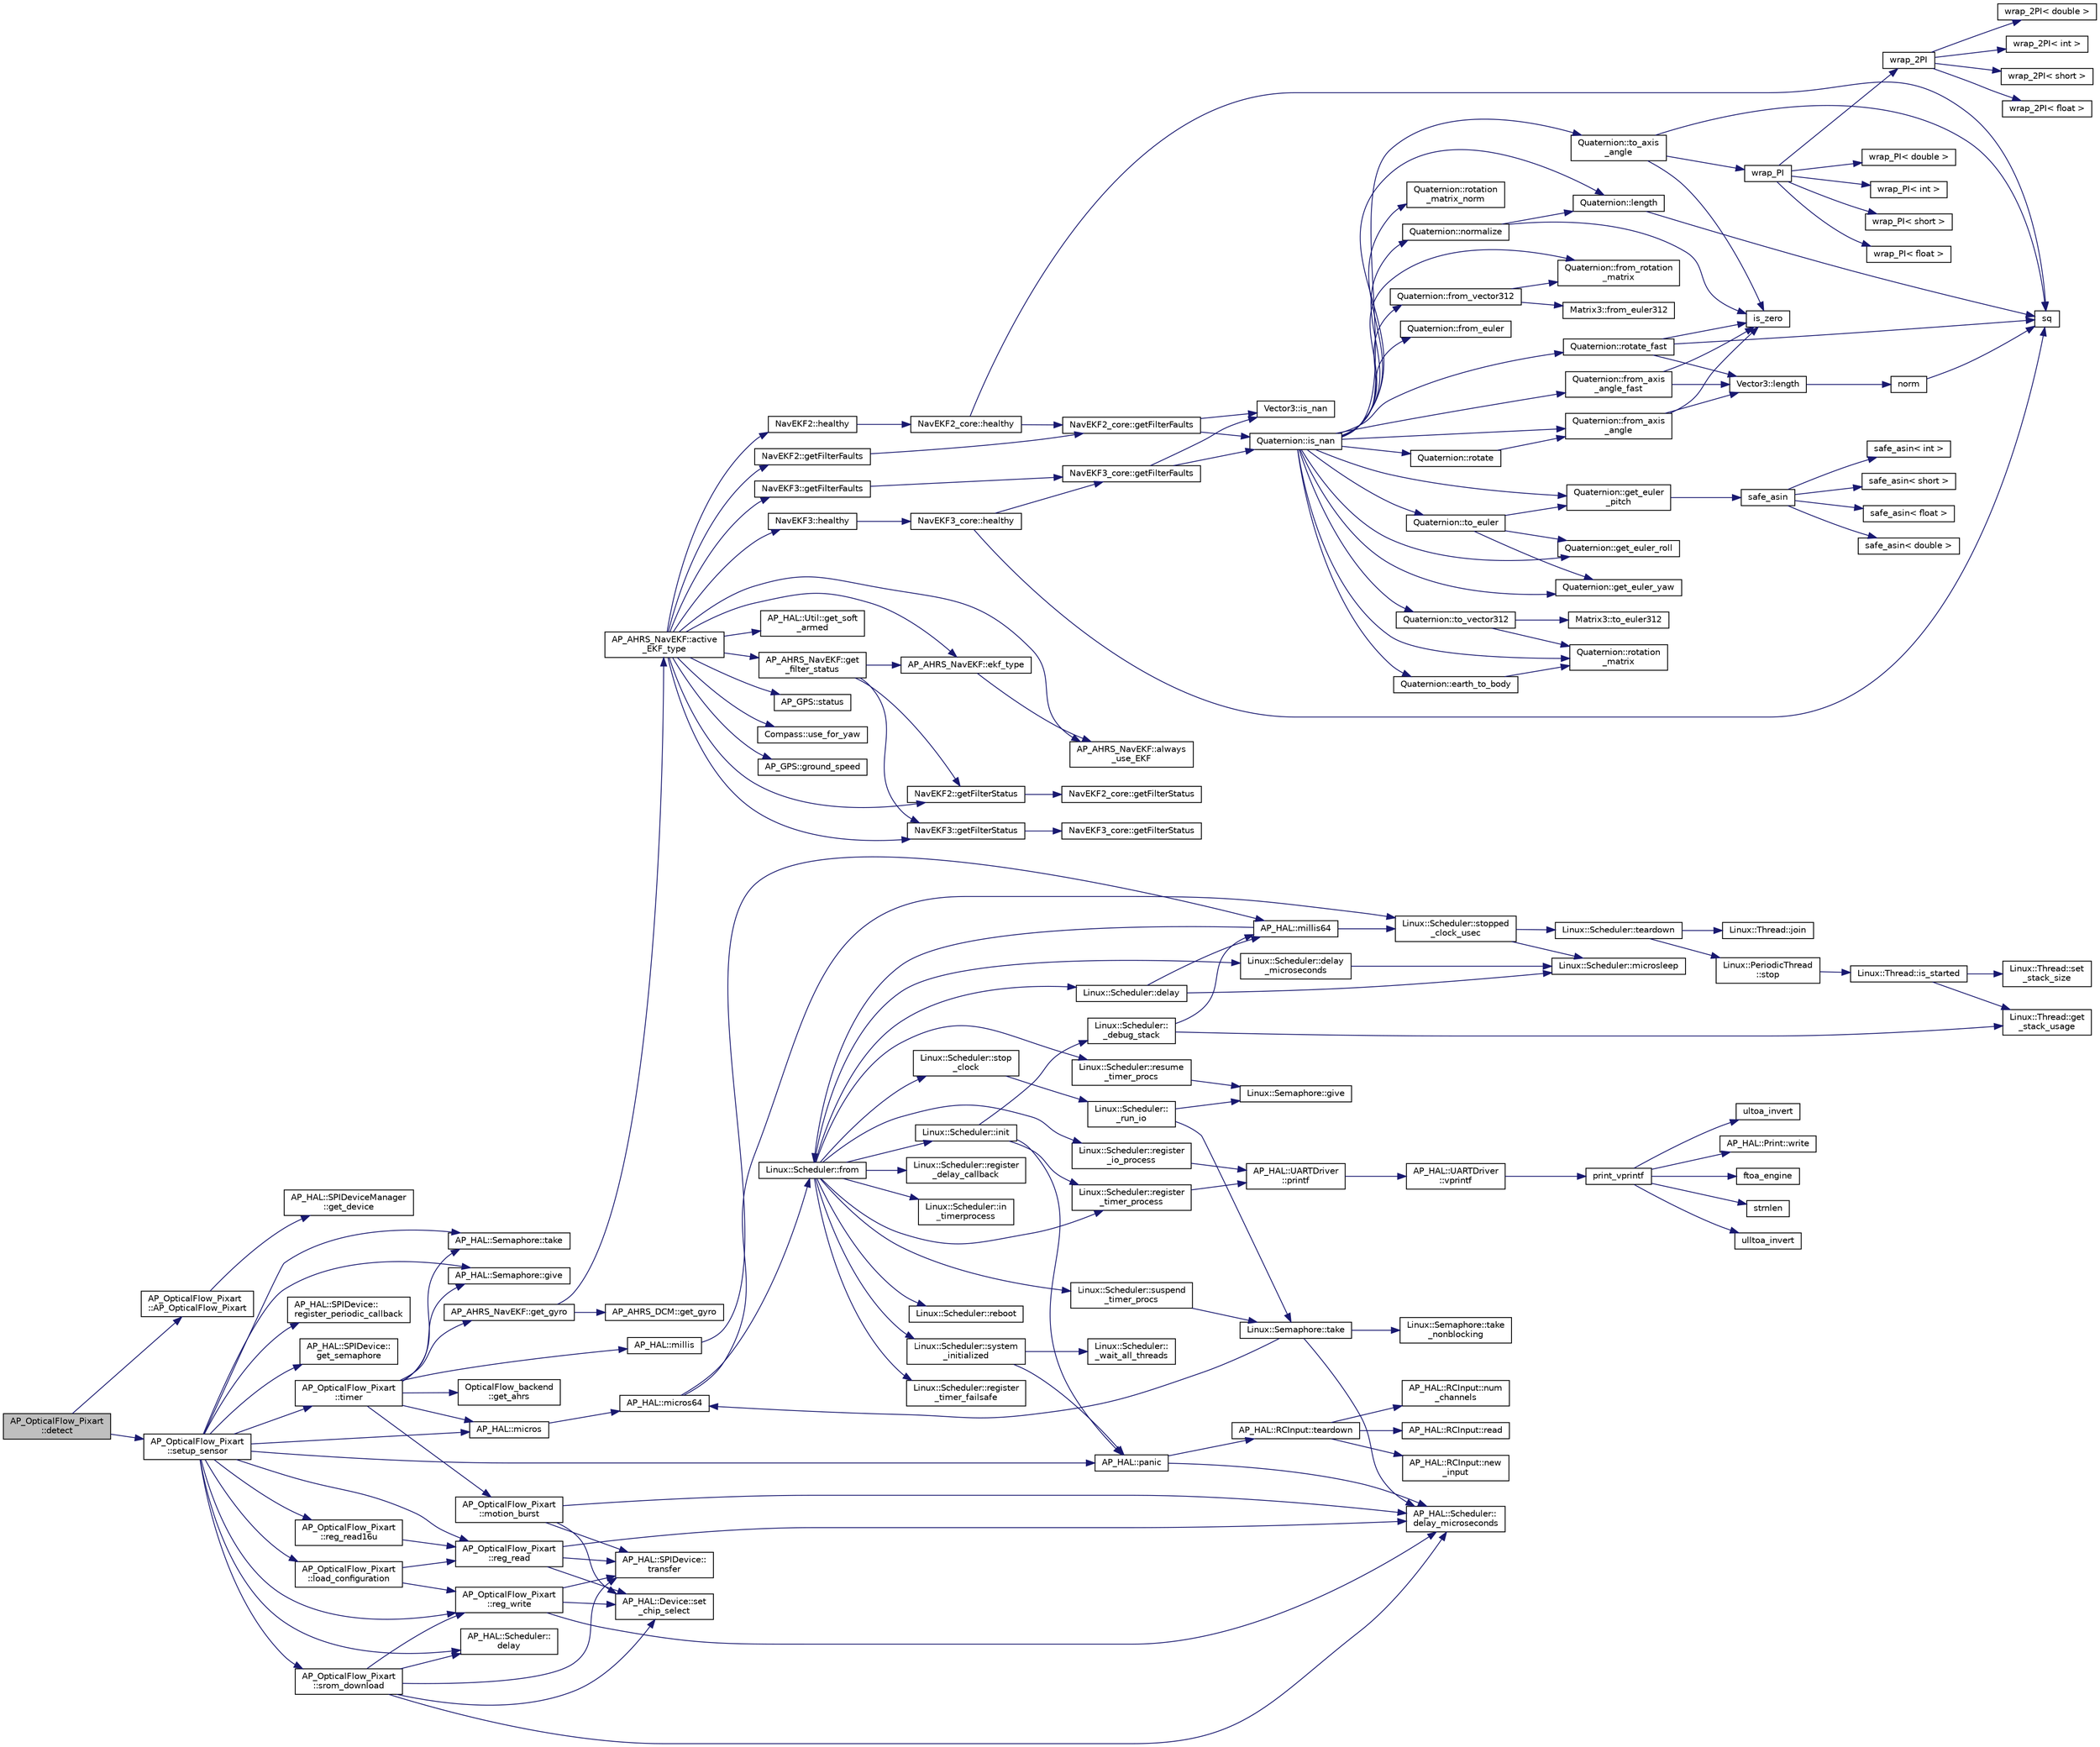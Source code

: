 digraph "AP_OpticalFlow_Pixart::detect"
{
 // INTERACTIVE_SVG=YES
  edge [fontname="Helvetica",fontsize="10",labelfontname="Helvetica",labelfontsize="10"];
  node [fontname="Helvetica",fontsize="10",shape=record];
  rankdir="LR";
  Node1 [label="AP_OpticalFlow_Pixart\l::detect",height=0.2,width=0.4,color="black", fillcolor="grey75", style="filled", fontcolor="black"];
  Node1 -> Node2 [color="midnightblue",fontsize="10",style="solid",fontname="Helvetica"];
  Node2 [label="AP_OpticalFlow_Pixart\l::AP_OpticalFlow_Pixart",height=0.2,width=0.4,color="black", fillcolor="white", style="filled",URL="$classAP__OpticalFlow__Pixart.html#aa702bab3b69c88c3260168b851d3eea3",tooltip="constructor "];
  Node2 -> Node3 [color="midnightblue",fontsize="10",style="solid",fontname="Helvetica"];
  Node3 [label="AP_HAL::SPIDeviceManager\l::get_device",height=0.2,width=0.4,color="black", fillcolor="white", style="filled",URL="$classAP__HAL_1_1SPIDeviceManager.html#a84c4a9ff2ae0cdaa9a0bc8a3f0939893"];
  Node1 -> Node4 [color="midnightblue",fontsize="10",style="solid",fontname="Helvetica"];
  Node4 [label="AP_OpticalFlow_Pixart\l::setup_sensor",height=0.2,width=0.4,color="black", fillcolor="white", style="filled",URL="$classAP__OpticalFlow__Pixart.html#aea9f11acda2429444b7726d70f1ec947"];
  Node4 -> Node5 [color="midnightblue",fontsize="10",style="solid",fontname="Helvetica"];
  Node5 [label="AP_HAL::SPIDevice::\lget_semaphore",height=0.2,width=0.4,color="black", fillcolor="white", style="filled",URL="$classAP__HAL_1_1SPIDevice.html#af41e5987b93020cd1c50f8e0954e3d7f"];
  Node4 -> Node6 [color="midnightblue",fontsize="10",style="solid",fontname="Helvetica"];
  Node6 [label="AP_HAL::Semaphore::take",height=0.2,width=0.4,color="black", fillcolor="white", style="filled",URL="$classAP__HAL_1_1Semaphore.html#abd3a0affad8bb211981a979f30386589"];
  Node4 -> Node7 [color="midnightblue",fontsize="10",style="solid",fontname="Helvetica"];
  Node7 [label="AP_HAL::panic",height=0.2,width=0.4,color="black", fillcolor="white", style="filled",URL="$namespaceAP__HAL.html#a71832f03d849a0c088f04fc98d3c8143"];
  Node7 -> Node8 [color="midnightblue",fontsize="10",style="solid",fontname="Helvetica"];
  Node8 [label="AP_HAL::RCInput::teardown",height=0.2,width=0.4,color="black", fillcolor="white", style="filled",URL="$classAP__HAL_1_1RCInput.html#a2bea13d38f2b9ae8bf5193a3a69f0a31"];
  Node8 -> Node9 [color="midnightblue",fontsize="10",style="solid",fontname="Helvetica"];
  Node9 [label="AP_HAL::RCInput::new\l_input",height=0.2,width=0.4,color="black", fillcolor="white", style="filled",URL="$classAP__HAL_1_1RCInput.html#aee1fade33080edef83dd7db0fad0f7da"];
  Node8 -> Node10 [color="midnightblue",fontsize="10",style="solid",fontname="Helvetica"];
  Node10 [label="AP_HAL::RCInput::num\l_channels",height=0.2,width=0.4,color="black", fillcolor="white", style="filled",URL="$classAP__HAL_1_1RCInput.html#ae55f959c6115c1f41783af3a2b6c4fcd"];
  Node8 -> Node11 [color="midnightblue",fontsize="10",style="solid",fontname="Helvetica"];
  Node11 [label="AP_HAL::RCInput::read",height=0.2,width=0.4,color="black", fillcolor="white", style="filled",URL="$classAP__HAL_1_1RCInput.html#a078fd7e6d2e6a899009ec674a8e03498"];
  Node7 -> Node12 [color="midnightblue",fontsize="10",style="solid",fontname="Helvetica"];
  Node12 [label="AP_HAL::Scheduler::\ldelay_microseconds",height=0.2,width=0.4,color="black", fillcolor="white", style="filled",URL="$classAP__HAL_1_1Scheduler.html#a78c4f1b1f192ac1c99544b6cc8f099b0"];
  Node4 -> Node13 [color="midnightblue",fontsize="10",style="solid",fontname="Helvetica"];
  Node13 [label="AP_OpticalFlow_Pixart\l::reg_write",height=0.2,width=0.4,color="black", fillcolor="white", style="filled",URL="$classAP__OpticalFlow__Pixart.html#a6210d97ce2d7b005a532881e93212179"];
  Node13 -> Node14 [color="midnightblue",fontsize="10",style="solid",fontname="Helvetica"];
  Node14 [label="AP_HAL::Device::set\l_chip_select",height=0.2,width=0.4,color="black", fillcolor="white", style="filled",URL="$classAP__HAL_1_1Device.html#ad5839d4deb725e38ed568e8516ed43fe"];
  Node13 -> Node15 [color="midnightblue",fontsize="10",style="solid",fontname="Helvetica"];
  Node15 [label="AP_HAL::SPIDevice::\ltransfer",height=0.2,width=0.4,color="black", fillcolor="white", style="filled",URL="$classAP__HAL_1_1SPIDevice.html#a57f3011db8365847b675246cbd0ccc7f"];
  Node13 -> Node12 [color="midnightblue",fontsize="10",style="solid",fontname="Helvetica"];
  Node4 -> Node16 [color="midnightblue",fontsize="10",style="solid",fontname="Helvetica"];
  Node16 [label="AP_HAL::Scheduler::\ldelay",height=0.2,width=0.4,color="black", fillcolor="white", style="filled",URL="$classAP__HAL_1_1Scheduler.html#ab3175e2e6223ccfe82f957e41cc12b26"];
  Node4 -> Node17 [color="midnightblue",fontsize="10",style="solid",fontname="Helvetica"];
  Node17 [label="AP_OpticalFlow_Pixart\l::reg_read",height=0.2,width=0.4,color="black", fillcolor="white", style="filled",URL="$classAP__OpticalFlow__Pixart.html#a7fc9c8f6150b243680a060d927eca830"];
  Node17 -> Node14 [color="midnightblue",fontsize="10",style="solid",fontname="Helvetica"];
  Node17 -> Node15 [color="midnightblue",fontsize="10",style="solid",fontname="Helvetica"];
  Node17 -> Node12 [color="midnightblue",fontsize="10",style="solid",fontname="Helvetica"];
  Node4 -> Node18 [color="midnightblue",fontsize="10",style="solid",fontname="Helvetica"];
  Node18 [label="AP_OpticalFlow_Pixart\l::srom_download",height=0.2,width=0.4,color="black", fillcolor="white", style="filled",URL="$classAP__OpticalFlow__Pixart.html#af28feda5944144cd19cb5523486e237e"];
  Node18 -> Node13 [color="midnightblue",fontsize="10",style="solid",fontname="Helvetica"];
  Node18 -> Node16 [color="midnightblue",fontsize="10",style="solid",fontname="Helvetica"];
  Node18 -> Node14 [color="midnightblue",fontsize="10",style="solid",fontname="Helvetica"];
  Node18 -> Node12 [color="midnightblue",fontsize="10",style="solid",fontname="Helvetica"];
  Node18 -> Node15 [color="midnightblue",fontsize="10",style="solid",fontname="Helvetica"];
  Node4 -> Node19 [color="midnightblue",fontsize="10",style="solid",fontname="Helvetica"];
  Node19 [label="AP_OpticalFlow_Pixart\l::reg_read16u",height=0.2,width=0.4,color="black", fillcolor="white", style="filled",URL="$classAP__OpticalFlow__Pixart.html#aa2fed79c8083e1df4e0a608cf8ef3bec"];
  Node19 -> Node17 [color="midnightblue",fontsize="10",style="solid",fontname="Helvetica"];
  Node4 -> Node20 [color="midnightblue",fontsize="10",style="solid",fontname="Helvetica"];
  Node20 [label="AP_OpticalFlow_Pixart\l::load_configuration",height=0.2,width=0.4,color="black", fillcolor="white", style="filled",URL="$classAP__OpticalFlow__Pixart.html#a4c63ef0f7770ae44b46f648b5216896e"];
  Node20 -> Node13 [color="midnightblue",fontsize="10",style="solid",fontname="Helvetica"];
  Node20 -> Node17 [color="midnightblue",fontsize="10",style="solid",fontname="Helvetica"];
  Node4 -> Node21 [color="midnightblue",fontsize="10",style="solid",fontname="Helvetica"];
  Node21 [label="AP_HAL::Semaphore::give",height=0.2,width=0.4,color="black", fillcolor="white", style="filled",URL="$classAP__HAL_1_1Semaphore.html#afcdbf03d5bea9d83037acc93bfaea7ce"];
  Node4 -> Node22 [color="midnightblue",fontsize="10",style="solid",fontname="Helvetica"];
  Node22 [label="AP_HAL::micros",height=0.2,width=0.4,color="black", fillcolor="white", style="filled",URL="$namespaceAP__HAL.html#a8293355e35887733b1fd151aef08a787"];
  Node22 -> Node23 [color="midnightblue",fontsize="10",style="solid",fontname="Helvetica"];
  Node23 [label="AP_HAL::micros64",height=0.2,width=0.4,color="black", fillcolor="white", style="filled",URL="$namespaceAP__HAL.html#a7aa0ce7625c9680e30ff4a99940907a5"];
  Node23 -> Node24 [color="midnightblue",fontsize="10",style="solid",fontname="Helvetica"];
  Node24 [label="Linux::Scheduler::from",height=0.2,width=0.4,color="black", fillcolor="white", style="filled",URL="$classLinux_1_1Scheduler.html#a53ecaae0fdc72f85bd57c4b0cff93653"];
  Node24 -> Node25 [color="midnightblue",fontsize="10",style="solid",fontname="Helvetica"];
  Node25 [label="Linux::Scheduler::init",height=0.2,width=0.4,color="black", fillcolor="white", style="filled",URL="$classLinux_1_1Scheduler.html#a3d77c332e051c28c83fb07757e7100bd"];
  Node25 -> Node7 [color="midnightblue",fontsize="10",style="solid",fontname="Helvetica"];
  Node25 -> Node26 [color="midnightblue",fontsize="10",style="solid",fontname="Helvetica"];
  Node26 [label="Linux::Scheduler::register\l_timer_process",height=0.2,width=0.4,color="black", fillcolor="white", style="filled",URL="$classLinux_1_1Scheduler.html#a02a34a123dfebaf360f7010745e1e646"];
  Node26 -> Node27 [color="midnightblue",fontsize="10",style="solid",fontname="Helvetica"];
  Node27 [label="AP_HAL::UARTDriver\l::printf",height=0.2,width=0.4,color="black", fillcolor="white", style="filled",URL="$classAP__HAL_1_1UARTDriver.html#a6ceedc792594e59fc7d80b39a435f027"];
  Node27 -> Node28 [color="midnightblue",fontsize="10",style="solid",fontname="Helvetica"];
  Node28 [label="AP_HAL::UARTDriver\l::vprintf",height=0.2,width=0.4,color="black", fillcolor="white", style="filled",URL="$classAP__HAL_1_1UARTDriver.html#aa8abfb6d6641299472c29ac1edde559f"];
  Node28 -> Node29 [color="midnightblue",fontsize="10",style="solid",fontname="Helvetica"];
  Node29 [label="print_vprintf",height=0.2,width=0.4,color="black", fillcolor="white", style="filled",URL="$print__vprintf_8cpp.html#a1534eaeab54696df96975b56d9f49212"];
  Node29 -> Node30 [color="midnightblue",fontsize="10",style="solid",fontname="Helvetica"];
  Node30 [label="AP_HAL::Print::write",height=0.2,width=0.4,color="black", fillcolor="white", style="filled",URL="$classAP__HAL_1_1Print.html#acc65391952a43334f8f5c9bef341f501"];
  Node29 -> Node31 [color="midnightblue",fontsize="10",style="solid",fontname="Helvetica"];
  Node31 [label="ftoa_engine",height=0.2,width=0.4,color="black", fillcolor="white", style="filled",URL="$ftoa__engine_8cpp.html#a1c28234da8f20b43c85890d4bb452947"];
  Node29 -> Node32 [color="midnightblue",fontsize="10",style="solid",fontname="Helvetica"];
  Node32 [label="strnlen",height=0.2,width=0.4,color="black", fillcolor="white", style="filled",URL="$replace_8cpp.html#a880bcc7b85a09e6254691bebd5344b51"];
  Node29 -> Node33 [color="midnightblue",fontsize="10",style="solid",fontname="Helvetica"];
  Node33 [label="ulltoa_invert",height=0.2,width=0.4,color="black", fillcolor="white", style="filled",URL="$utoa__invert_8cpp.html#a34926f552460b47c414ec4d83b32815c"];
  Node29 -> Node34 [color="midnightblue",fontsize="10",style="solid",fontname="Helvetica"];
  Node34 [label="ultoa_invert",height=0.2,width=0.4,color="black", fillcolor="white", style="filled",URL="$utoa__invert_8cpp.html#a5d99bba8e697c1e11da489d88fca8559"];
  Node25 -> Node35 [color="midnightblue",fontsize="10",style="solid",fontname="Helvetica"];
  Node35 [label="Linux::Scheduler::\l_debug_stack",height=0.2,width=0.4,color="black", fillcolor="white", style="filled",URL="$classLinux_1_1Scheduler.html#a163eb7b285c95b1b1d036fc61d723910"];
  Node35 -> Node36 [color="midnightblue",fontsize="10",style="solid",fontname="Helvetica"];
  Node36 [label="AP_HAL::millis64",height=0.2,width=0.4,color="black", fillcolor="white", style="filled",URL="$namespaceAP__HAL.html#a59336c5fceaf28a76d1df1581a87a25d"];
  Node36 -> Node24 [color="midnightblue",fontsize="10",style="solid",fontname="Helvetica"];
  Node36 -> Node37 [color="midnightblue",fontsize="10",style="solid",fontname="Helvetica"];
  Node37 [label="Linux::Scheduler::stopped\l_clock_usec",height=0.2,width=0.4,color="black", fillcolor="white", style="filled",URL="$classLinux_1_1Scheduler.html#a682b4c34f330f66db5ab4aa5d96e13f9"];
  Node37 -> Node38 [color="midnightblue",fontsize="10",style="solid",fontname="Helvetica"];
  Node38 [label="Linux::Scheduler::microsleep",height=0.2,width=0.4,color="black", fillcolor="white", style="filled",URL="$classLinux_1_1Scheduler.html#a647872aff158b510c56862f51f951538"];
  Node37 -> Node39 [color="midnightblue",fontsize="10",style="solid",fontname="Helvetica"];
  Node39 [label="Linux::Scheduler::teardown",height=0.2,width=0.4,color="black", fillcolor="white", style="filled",URL="$classLinux_1_1Scheduler.html#ab373a83d818679432520ea881044b2a7"];
  Node39 -> Node40 [color="midnightblue",fontsize="10",style="solid",fontname="Helvetica"];
  Node40 [label="Linux::PeriodicThread\l::stop",height=0.2,width=0.4,color="black", fillcolor="white", style="filled",URL="$classLinux_1_1PeriodicThread.html#a136aaf6e713f63b246fc4a2905e6e9a1"];
  Node40 -> Node41 [color="midnightblue",fontsize="10",style="solid",fontname="Helvetica"];
  Node41 [label="Linux::Thread::is_started",height=0.2,width=0.4,color="black", fillcolor="white", style="filled",URL="$classLinux_1_1Thread.html#a240d7b48a9a8eb43638f67295a1819e5"];
  Node41 -> Node42 [color="midnightblue",fontsize="10",style="solid",fontname="Helvetica"];
  Node42 [label="Linux::Thread::get\l_stack_usage",height=0.2,width=0.4,color="black", fillcolor="white", style="filled",URL="$classLinux_1_1Thread.html#a6884970a0811ae21953c57fb98aa6e96"];
  Node41 -> Node43 [color="midnightblue",fontsize="10",style="solid",fontname="Helvetica"];
  Node43 [label="Linux::Thread::set\l_stack_size",height=0.2,width=0.4,color="black", fillcolor="white", style="filled",URL="$classLinux_1_1Thread.html#a8d3282b714faaf68eae534e9276419f0"];
  Node39 -> Node44 [color="midnightblue",fontsize="10",style="solid",fontname="Helvetica"];
  Node44 [label="Linux::Thread::join",height=0.2,width=0.4,color="black", fillcolor="white", style="filled",URL="$classLinux_1_1Thread.html#a32b7d184279634922e2f3b23b584fbcd"];
  Node35 -> Node42 [color="midnightblue",fontsize="10",style="solid",fontname="Helvetica"];
  Node24 -> Node45 [color="midnightblue",fontsize="10",style="solid",fontname="Helvetica"];
  Node45 [label="Linux::Scheduler::delay",height=0.2,width=0.4,color="black", fillcolor="white", style="filled",URL="$classLinux_1_1Scheduler.html#a14f3239ecbb9889823b20dc9de655c2f"];
  Node45 -> Node36 [color="midnightblue",fontsize="10",style="solid",fontname="Helvetica"];
  Node45 -> Node38 [color="midnightblue",fontsize="10",style="solid",fontname="Helvetica"];
  Node24 -> Node46 [color="midnightblue",fontsize="10",style="solid",fontname="Helvetica"];
  Node46 [label="Linux::Scheduler::delay\l_microseconds",height=0.2,width=0.4,color="black", fillcolor="white", style="filled",URL="$classLinux_1_1Scheduler.html#a4cffd5bcba0175bf49c7aa75ff3bf09a"];
  Node46 -> Node38 [color="midnightblue",fontsize="10",style="solid",fontname="Helvetica"];
  Node24 -> Node47 [color="midnightblue",fontsize="10",style="solid",fontname="Helvetica"];
  Node47 [label="Linux::Scheduler::register\l_delay_callback",height=0.2,width=0.4,color="black", fillcolor="white", style="filled",URL="$classLinux_1_1Scheduler.html#a5cb50b637d5fd3e5f9220bc23db0fb3f"];
  Node24 -> Node26 [color="midnightblue",fontsize="10",style="solid",fontname="Helvetica"];
  Node24 -> Node48 [color="midnightblue",fontsize="10",style="solid",fontname="Helvetica"];
  Node48 [label="Linux::Scheduler::register\l_io_process",height=0.2,width=0.4,color="black", fillcolor="white", style="filled",URL="$classLinux_1_1Scheduler.html#aa2be97cb8686d72cc322fb38f69a940c"];
  Node48 -> Node27 [color="midnightblue",fontsize="10",style="solid",fontname="Helvetica"];
  Node24 -> Node49 [color="midnightblue",fontsize="10",style="solid",fontname="Helvetica"];
  Node49 [label="Linux::Scheduler::suspend\l_timer_procs",height=0.2,width=0.4,color="black", fillcolor="white", style="filled",URL="$classLinux_1_1Scheduler.html#abba967d02c28cb0b16a7cebbff9bc6d6"];
  Node49 -> Node50 [color="midnightblue",fontsize="10",style="solid",fontname="Helvetica"];
  Node50 [label="Linux::Semaphore::take",height=0.2,width=0.4,color="black", fillcolor="white", style="filled",URL="$classLinux_1_1Semaphore.html#afc4c8706abb7e68aa4001ea372dc614e"];
  Node50 -> Node51 [color="midnightblue",fontsize="10",style="solid",fontname="Helvetica"];
  Node51 [label="Linux::Semaphore::take\l_nonblocking",height=0.2,width=0.4,color="black", fillcolor="white", style="filled",URL="$classLinux_1_1Semaphore.html#a561b4f40f3a76335f1a686c2aed526f9"];
  Node50 -> Node23 [color="midnightblue",fontsize="10",style="solid",fontname="Helvetica"];
  Node50 -> Node12 [color="midnightblue",fontsize="10",style="solid",fontname="Helvetica"];
  Node24 -> Node52 [color="midnightblue",fontsize="10",style="solid",fontname="Helvetica"];
  Node52 [label="Linux::Scheduler::resume\l_timer_procs",height=0.2,width=0.4,color="black", fillcolor="white", style="filled",URL="$classLinux_1_1Scheduler.html#aee4e701b92cb4721c4de1bfcdcded70c"];
  Node52 -> Node53 [color="midnightblue",fontsize="10",style="solid",fontname="Helvetica"];
  Node53 [label="Linux::Semaphore::give",height=0.2,width=0.4,color="black", fillcolor="white", style="filled",URL="$classLinux_1_1Semaphore.html#a216f91636f64b57b59d43ef64af91624"];
  Node24 -> Node54 [color="midnightblue",fontsize="10",style="solid",fontname="Helvetica"];
  Node54 [label="Linux::Scheduler::in\l_timerprocess",height=0.2,width=0.4,color="black", fillcolor="white", style="filled",URL="$classLinux_1_1Scheduler.html#af23753e7c6bfa97553db215a64235455"];
  Node24 -> Node55 [color="midnightblue",fontsize="10",style="solid",fontname="Helvetica"];
  Node55 [label="Linux::Scheduler::register\l_timer_failsafe",height=0.2,width=0.4,color="black", fillcolor="white", style="filled",URL="$classLinux_1_1Scheduler.html#ac193459e3575c7a0588fdc72250c2044"];
  Node24 -> Node56 [color="midnightblue",fontsize="10",style="solid",fontname="Helvetica"];
  Node56 [label="Linux::Scheduler::system\l_initialized",height=0.2,width=0.4,color="black", fillcolor="white", style="filled",URL="$classLinux_1_1Scheduler.html#ad6070a7ee637adf5101b1e6b6efbf8f6"];
  Node56 -> Node7 [color="midnightblue",fontsize="10",style="solid",fontname="Helvetica"];
  Node56 -> Node57 [color="midnightblue",fontsize="10",style="solid",fontname="Helvetica"];
  Node57 [label="Linux::Scheduler::\l_wait_all_threads",height=0.2,width=0.4,color="black", fillcolor="white", style="filled",URL="$classLinux_1_1Scheduler.html#ac52c8da3f1f4fd79c50bd64379daf399"];
  Node24 -> Node58 [color="midnightblue",fontsize="10",style="solid",fontname="Helvetica"];
  Node58 [label="Linux::Scheduler::reboot",height=0.2,width=0.4,color="black", fillcolor="white", style="filled",URL="$classLinux_1_1Scheduler.html#ae72cfa66c849ffd882ef518c35c71e69"];
  Node24 -> Node59 [color="midnightblue",fontsize="10",style="solid",fontname="Helvetica"];
  Node59 [label="Linux::Scheduler::stop\l_clock",height=0.2,width=0.4,color="black", fillcolor="white", style="filled",URL="$classLinux_1_1Scheduler.html#a392aebafcdfe9a812e4db4b7a9dcce9c"];
  Node59 -> Node60 [color="midnightblue",fontsize="10",style="solid",fontname="Helvetica"];
  Node60 [label="Linux::Scheduler::\l_run_io",height=0.2,width=0.4,color="black", fillcolor="white", style="filled",URL="$classLinux_1_1Scheduler.html#a70b024d7d0886bf47b46cc3ee310d638"];
  Node60 -> Node50 [color="midnightblue",fontsize="10",style="solid",fontname="Helvetica"];
  Node60 -> Node53 [color="midnightblue",fontsize="10",style="solid",fontname="Helvetica"];
  Node23 -> Node37 [color="midnightblue",fontsize="10",style="solid",fontname="Helvetica"];
  Node4 -> Node61 [color="midnightblue",fontsize="10",style="solid",fontname="Helvetica"];
  Node61 [label="AP_HAL::SPIDevice::\lregister_periodic_callback",height=0.2,width=0.4,color="black", fillcolor="white", style="filled",URL="$classAP__HAL_1_1SPIDevice.html#a61c9915cdc8f92aed66bb5f1b09e57bb"];
  Node4 -> Node62 [color="midnightblue",fontsize="10",style="solid",fontname="Helvetica"];
  Node62 [label="AP_OpticalFlow_Pixart\l::timer",height=0.2,width=0.4,color="black", fillcolor="white", style="filled",URL="$classAP__OpticalFlow__Pixart.html#aa5a9a9181bb1cc9339052a67274c379f"];
  Node62 -> Node22 [color="midnightblue",fontsize="10",style="solid",fontname="Helvetica"];
  Node62 -> Node63 [color="midnightblue",fontsize="10",style="solid",fontname="Helvetica"];
  Node63 [label="AP_OpticalFlow_Pixart\l::motion_burst",height=0.2,width=0.4,color="black", fillcolor="white", style="filled",URL="$classAP__OpticalFlow__Pixart.html#ac7d3c5e4f729077e5b6b8a69f2df8f57"];
  Node63 -> Node14 [color="midnightblue",fontsize="10",style="solid",fontname="Helvetica"];
  Node63 -> Node15 [color="midnightblue",fontsize="10",style="solid",fontname="Helvetica"];
  Node63 -> Node12 [color="midnightblue",fontsize="10",style="solid",fontname="Helvetica"];
  Node62 -> Node64 [color="midnightblue",fontsize="10",style="solid",fontname="Helvetica"];
  Node64 [label="OpticalFlow_backend\l::get_ahrs",height=0.2,width=0.4,color="black", fillcolor="white", style="filled",URL="$classOpticalFlow__backend.html#a6061749930417eb0a0a5189b3e6f9f98"];
  Node62 -> Node65 [color="midnightblue",fontsize="10",style="solid",fontname="Helvetica"];
  Node65 [label="AP_AHRS_NavEKF::get_gyro",height=0.2,width=0.4,color="black", fillcolor="white", style="filled",URL="$classAP__AHRS__NavEKF.html#a86244462b889fe1b5a69c438a2cdbd46"];
  Node65 -> Node66 [color="midnightblue",fontsize="10",style="solid",fontname="Helvetica"];
  Node66 [label="AP_AHRS_NavEKF::active\l_EKF_type",height=0.2,width=0.4,color="black", fillcolor="white", style="filled",URL="$classAP__AHRS__NavEKF.html#ac849e412241650c1161a3fec6c1fa822"];
  Node66 -> Node67 [color="midnightblue",fontsize="10",style="solid",fontname="Helvetica"];
  Node67 [label="AP_AHRS_NavEKF::ekf_type",height=0.2,width=0.4,color="black", fillcolor="white", style="filled",URL="$classAP__AHRS__NavEKF.html#a2421598bfc909c228709f99347a5fcea"];
  Node67 -> Node68 [color="midnightblue",fontsize="10",style="solid",fontname="Helvetica"];
  Node68 [label="AP_AHRS_NavEKF::always\l_use_EKF",height=0.2,width=0.4,color="black", fillcolor="white", style="filled",URL="$classAP__AHRS__NavEKF.html#a9af775a381a41ff78ac75a06ba7b1a05"];
  Node66 -> Node68 [color="midnightblue",fontsize="10",style="solid",fontname="Helvetica"];
  Node66 -> Node69 [color="midnightblue",fontsize="10",style="solid",fontname="Helvetica"];
  Node69 [label="NavEKF2::getFilterFaults",height=0.2,width=0.4,color="black", fillcolor="white", style="filled",URL="$classNavEKF2.html#a5487438f423c678c7c380afec90bd110"];
  Node69 -> Node70 [color="midnightblue",fontsize="10",style="solid",fontname="Helvetica"];
  Node70 [label="NavEKF2_core::getFilterFaults",height=0.2,width=0.4,color="black", fillcolor="white", style="filled",URL="$classNavEKF2__core.html#a279e8116bbf537d4c1bb9e82370898a1"];
  Node70 -> Node71 [color="midnightblue",fontsize="10",style="solid",fontname="Helvetica"];
  Node71 [label="Quaternion::is_nan",height=0.2,width=0.4,color="black", fillcolor="white", style="filled",URL="$classQuaternion.html#aa3036ce97bb5a7394a2d65edecd8f1ab"];
  Node71 -> Node72 [color="midnightblue",fontsize="10",style="solid",fontname="Helvetica"];
  Node72 [label="Quaternion::rotation\l_matrix",height=0.2,width=0.4,color="black", fillcolor="white", style="filled",URL="$classQuaternion.html#afb7132c9c69a984a40be950a17effeaa"];
  Node71 -> Node73 [color="midnightblue",fontsize="10",style="solid",fontname="Helvetica"];
  Node73 [label="Quaternion::rotation\l_matrix_norm",height=0.2,width=0.4,color="black", fillcolor="white", style="filled",URL="$classQuaternion.html#a6eb039e1550ddd16c5a7c8ebb3554683"];
  Node71 -> Node74 [color="midnightblue",fontsize="10",style="solid",fontname="Helvetica"];
  Node74 [label="Quaternion::from_rotation\l_matrix",height=0.2,width=0.4,color="black", fillcolor="white", style="filled",URL="$classQuaternion.html#a5ee01ee833114be6181887d0dcfb33b1"];
  Node71 -> Node75 [color="midnightblue",fontsize="10",style="solid",fontname="Helvetica"];
  Node75 [label="Quaternion::earth_to_body",height=0.2,width=0.4,color="black", fillcolor="white", style="filled",URL="$classQuaternion.html#a20c1310cb43b19ab1fdcbde038d1e508"];
  Node75 -> Node72 [color="midnightblue",fontsize="10",style="solid",fontname="Helvetica"];
  Node71 -> Node76 [color="midnightblue",fontsize="10",style="solid",fontname="Helvetica"];
  Node76 [label="Quaternion::from_euler",height=0.2,width=0.4,color="black", fillcolor="white", style="filled",URL="$classQuaternion.html#aff2d2d3d1c5937523df8357deae4eeab"];
  Node71 -> Node77 [color="midnightblue",fontsize="10",style="solid",fontname="Helvetica"];
  Node77 [label="Quaternion::from_vector312",height=0.2,width=0.4,color="black", fillcolor="white", style="filled",URL="$classQuaternion.html#aeef32cfe233988d2b1b2f09e33263875"];
  Node77 -> Node78 [color="midnightblue",fontsize="10",style="solid",fontname="Helvetica"];
  Node78 [label="Matrix3::from_euler312",height=0.2,width=0.4,color="black", fillcolor="white", style="filled",URL="$classMatrix3.html#ac40446799dccb00a1a0098decf876d7b"];
  Node77 -> Node74 [color="midnightblue",fontsize="10",style="solid",fontname="Helvetica"];
  Node71 -> Node79 [color="midnightblue",fontsize="10",style="solid",fontname="Helvetica"];
  Node79 [label="Quaternion::to_axis\l_angle",height=0.2,width=0.4,color="black", fillcolor="white", style="filled",URL="$classQuaternion.html#aa4262462e1c1217fd3bd97b6421dd318"];
  Node79 -> Node80 [color="midnightblue",fontsize="10",style="solid",fontname="Helvetica"];
  Node80 [label="sq",height=0.2,width=0.4,color="black", fillcolor="white", style="filled",URL="$AP__Math_8h.html#a0375e3d67fd3911cacee5c3e1408c0f2"];
  Node79 -> Node81 [color="midnightblue",fontsize="10",style="solid",fontname="Helvetica"];
  Node81 [label="is_zero",height=0.2,width=0.4,color="black", fillcolor="white", style="filled",URL="$AP__Math_8h.html#a2a12cce483e9b870da70d30406d82c60"];
  Node79 -> Node82 [color="midnightblue",fontsize="10",style="solid",fontname="Helvetica"];
  Node82 [label="wrap_PI",height=0.2,width=0.4,color="black", fillcolor="white", style="filled",URL="$AP__Math_8cpp.html#a21d0562d7b23dd9f04bc30a3611cc577"];
  Node82 -> Node83 [color="midnightblue",fontsize="10",style="solid",fontname="Helvetica"];
  Node83 [label="wrap_2PI",height=0.2,width=0.4,color="black", fillcolor="white", style="filled",URL="$AP__Math_8cpp.html#aa66b7eae8d7e99247c6a2b3d2b5c7b8d"];
  Node83 -> Node84 [color="midnightblue",fontsize="10",style="solid",fontname="Helvetica"];
  Node84 [label="wrap_2PI\< int \>",height=0.2,width=0.4,color="black", fillcolor="white", style="filled",URL="$AP__Math_8cpp.html#a50a4ded454375642e1944882b01a1ae5"];
  Node83 -> Node85 [color="midnightblue",fontsize="10",style="solid",fontname="Helvetica"];
  Node85 [label="wrap_2PI\< short \>",height=0.2,width=0.4,color="black", fillcolor="white", style="filled",URL="$AP__Math_8cpp.html#aaf8ce7d4f9e3837bdbd5aac6545b4000"];
  Node83 -> Node86 [color="midnightblue",fontsize="10",style="solid",fontname="Helvetica"];
  Node86 [label="wrap_2PI\< float \>",height=0.2,width=0.4,color="black", fillcolor="white", style="filled",URL="$AP__Math_8cpp.html#a7182302503c136742396e3057b680dc7"];
  Node83 -> Node87 [color="midnightblue",fontsize="10",style="solid",fontname="Helvetica"];
  Node87 [label="wrap_2PI\< double \>",height=0.2,width=0.4,color="black", fillcolor="white", style="filled",URL="$AP__Math_8cpp.html#a0b4be48e39c65e97084146b9f1d22c00"];
  Node82 -> Node88 [color="midnightblue",fontsize="10",style="solid",fontname="Helvetica"];
  Node88 [label="wrap_PI\< int \>",height=0.2,width=0.4,color="black", fillcolor="white", style="filled",URL="$AP__Math_8cpp.html#a044023fcfa899d449f5a219ca7596ca4"];
  Node82 -> Node89 [color="midnightblue",fontsize="10",style="solid",fontname="Helvetica"];
  Node89 [label="wrap_PI\< short \>",height=0.2,width=0.4,color="black", fillcolor="white", style="filled",URL="$AP__Math_8cpp.html#ad0041912c2965b653fa9cf6854e47bc8"];
  Node82 -> Node90 [color="midnightblue",fontsize="10",style="solid",fontname="Helvetica"];
  Node90 [label="wrap_PI\< float \>",height=0.2,width=0.4,color="black", fillcolor="white", style="filled",URL="$AP__Math_8cpp.html#a789e7d40c173a1fab6560d1b61609952"];
  Node82 -> Node91 [color="midnightblue",fontsize="10",style="solid",fontname="Helvetica"];
  Node91 [label="wrap_PI\< double \>",height=0.2,width=0.4,color="black", fillcolor="white", style="filled",URL="$AP__Math_8cpp.html#a66b3a8191d62a34f4d673d5c62d8d1cf"];
  Node71 -> Node92 [color="midnightblue",fontsize="10",style="solid",fontname="Helvetica"];
  Node92 [label="Quaternion::from_axis\l_angle",height=0.2,width=0.4,color="black", fillcolor="white", style="filled",URL="$classQuaternion.html#a6c21fe33378aa16a33cba869ba4af5dc"];
  Node92 -> Node93 [color="midnightblue",fontsize="10",style="solid",fontname="Helvetica"];
  Node93 [label="Vector3::length",height=0.2,width=0.4,color="black", fillcolor="white", style="filled",URL="$classVector3.html#ac1fd5514e368a1e1c2d13f71eda18345"];
  Node93 -> Node94 [color="midnightblue",fontsize="10",style="solid",fontname="Helvetica"];
  Node94 [label="norm",height=0.2,width=0.4,color="black", fillcolor="white", style="filled",URL="$AP__Math_8h.html#adc76d4a5e5c9ae8cb7ab17b55c40d636"];
  Node94 -> Node80 [color="midnightblue",fontsize="10",style="solid",fontname="Helvetica"];
  Node92 -> Node81 [color="midnightblue",fontsize="10",style="solid",fontname="Helvetica"];
  Node71 -> Node95 [color="midnightblue",fontsize="10",style="solid",fontname="Helvetica"];
  Node95 [label="Quaternion::rotate",height=0.2,width=0.4,color="black", fillcolor="white", style="filled",URL="$classQuaternion.html#aad078c52b4d7e9221963199f0dd075df"];
  Node95 -> Node92 [color="midnightblue",fontsize="10",style="solid",fontname="Helvetica"];
  Node71 -> Node96 [color="midnightblue",fontsize="10",style="solid",fontname="Helvetica"];
  Node96 [label="Quaternion::from_axis\l_angle_fast",height=0.2,width=0.4,color="black", fillcolor="white", style="filled",URL="$classQuaternion.html#ade8a1797e25cc72e0b0520e075f9fb44"];
  Node96 -> Node93 [color="midnightblue",fontsize="10",style="solid",fontname="Helvetica"];
  Node96 -> Node81 [color="midnightblue",fontsize="10",style="solid",fontname="Helvetica"];
  Node71 -> Node97 [color="midnightblue",fontsize="10",style="solid",fontname="Helvetica"];
  Node97 [label="Quaternion::rotate_fast",height=0.2,width=0.4,color="black", fillcolor="white", style="filled",URL="$classQuaternion.html#a9ec53ab1613347e4ab60db39fd917e3e"];
  Node97 -> Node93 [color="midnightblue",fontsize="10",style="solid",fontname="Helvetica"];
  Node97 -> Node81 [color="midnightblue",fontsize="10",style="solid",fontname="Helvetica"];
  Node97 -> Node80 [color="midnightblue",fontsize="10",style="solid",fontname="Helvetica"];
  Node71 -> Node98 [color="midnightblue",fontsize="10",style="solid",fontname="Helvetica"];
  Node98 [label="Quaternion::get_euler_roll",height=0.2,width=0.4,color="black", fillcolor="white", style="filled",URL="$classQuaternion.html#a9ae6c42349ddc744022a4a1cf7868eb0"];
  Node71 -> Node99 [color="midnightblue",fontsize="10",style="solid",fontname="Helvetica"];
  Node99 [label="Quaternion::get_euler\l_pitch",height=0.2,width=0.4,color="black", fillcolor="white", style="filled",URL="$classQuaternion.html#a0bfe50c332309932cd833b83f6524e5f"];
  Node99 -> Node100 [color="midnightblue",fontsize="10",style="solid",fontname="Helvetica"];
  Node100 [label="safe_asin",height=0.2,width=0.4,color="black", fillcolor="white", style="filled",URL="$AP__Math_8cpp.html#a3370ada2588e54722319d65e00d8545c"];
  Node100 -> Node101 [color="midnightblue",fontsize="10",style="solid",fontname="Helvetica"];
  Node101 [label="safe_asin\< int \>",height=0.2,width=0.4,color="black", fillcolor="white", style="filled",URL="$AP__Math_8cpp.html#acde8e5813f30717986b84509948bf530"];
  Node100 -> Node102 [color="midnightblue",fontsize="10",style="solid",fontname="Helvetica"];
  Node102 [label="safe_asin\< short \>",height=0.2,width=0.4,color="black", fillcolor="white", style="filled",URL="$AP__Math_8cpp.html#a6baeda4985886aba9f6d5d5008ac2b10"];
  Node100 -> Node103 [color="midnightblue",fontsize="10",style="solid",fontname="Helvetica"];
  Node103 [label="safe_asin\< float \>",height=0.2,width=0.4,color="black", fillcolor="white", style="filled",URL="$AP__Math_8cpp.html#a48612e903b0ef12fa5653056a6d5b3f7"];
  Node100 -> Node104 [color="midnightblue",fontsize="10",style="solid",fontname="Helvetica"];
  Node104 [label="safe_asin\< double \>",height=0.2,width=0.4,color="black", fillcolor="white", style="filled",URL="$AP__Math_8cpp.html#a9f2aae5b5adb09329c1a64b433d148dd"];
  Node71 -> Node105 [color="midnightblue",fontsize="10",style="solid",fontname="Helvetica"];
  Node105 [label="Quaternion::get_euler_yaw",height=0.2,width=0.4,color="black", fillcolor="white", style="filled",URL="$classQuaternion.html#a35c2a1030832728574363ed8655da625"];
  Node71 -> Node106 [color="midnightblue",fontsize="10",style="solid",fontname="Helvetica"];
  Node106 [label="Quaternion::to_euler",height=0.2,width=0.4,color="black", fillcolor="white", style="filled",URL="$classQuaternion.html#ab3049efa36b211699ca03ea53970f0fd"];
  Node106 -> Node98 [color="midnightblue",fontsize="10",style="solid",fontname="Helvetica"];
  Node106 -> Node99 [color="midnightblue",fontsize="10",style="solid",fontname="Helvetica"];
  Node106 -> Node105 [color="midnightblue",fontsize="10",style="solid",fontname="Helvetica"];
  Node71 -> Node107 [color="midnightblue",fontsize="10",style="solid",fontname="Helvetica"];
  Node107 [label="Quaternion::to_vector312",height=0.2,width=0.4,color="black", fillcolor="white", style="filled",URL="$classQuaternion.html#a00c34e96c45fd01df6d7fa63900ad420"];
  Node107 -> Node72 [color="midnightblue",fontsize="10",style="solid",fontname="Helvetica"];
  Node107 -> Node108 [color="midnightblue",fontsize="10",style="solid",fontname="Helvetica"];
  Node108 [label="Matrix3::to_euler312",height=0.2,width=0.4,color="black", fillcolor="white", style="filled",URL="$classMatrix3.html#abd9cba5416890b2470e3e0f44c314c2a"];
  Node71 -> Node109 [color="midnightblue",fontsize="10",style="solid",fontname="Helvetica"];
  Node109 [label="Quaternion::length",height=0.2,width=0.4,color="black", fillcolor="white", style="filled",URL="$classQuaternion.html#a6f5e82dd828c59392a3133d6d5877f39"];
  Node109 -> Node80 [color="midnightblue",fontsize="10",style="solid",fontname="Helvetica"];
  Node71 -> Node110 [color="midnightblue",fontsize="10",style="solid",fontname="Helvetica"];
  Node110 [label="Quaternion::normalize",height=0.2,width=0.4,color="black", fillcolor="white", style="filled",URL="$classQuaternion.html#a48e6bafb249c895ed25f29dc9170e11e"];
  Node110 -> Node109 [color="midnightblue",fontsize="10",style="solid",fontname="Helvetica"];
  Node110 -> Node81 [color="midnightblue",fontsize="10",style="solid",fontname="Helvetica"];
  Node70 -> Node111 [color="midnightblue",fontsize="10",style="solid",fontname="Helvetica"];
  Node111 [label="Vector3::is_nan",height=0.2,width=0.4,color="black", fillcolor="white", style="filled",URL="$classVector3.html#a076ee3d40e645623b54650cca5ae6df7"];
  Node66 -> Node112 [color="midnightblue",fontsize="10",style="solid",fontname="Helvetica"];
  Node112 [label="NavEKF2::healthy",height=0.2,width=0.4,color="black", fillcolor="white", style="filled",URL="$classNavEKF2.html#a5c1568f765f303138e9caa8441034bb5"];
  Node112 -> Node113 [color="midnightblue",fontsize="10",style="solid",fontname="Helvetica"];
  Node113 [label="NavEKF2_core::healthy",height=0.2,width=0.4,color="black", fillcolor="white", style="filled",URL="$classNavEKF2__core.html#a8d067b6e795bb3781dbed07d35bf21cc"];
  Node113 -> Node70 [color="midnightblue",fontsize="10",style="solid",fontname="Helvetica"];
  Node113 -> Node80 [color="midnightblue",fontsize="10",style="solid",fontname="Helvetica"];
  Node66 -> Node114 [color="midnightblue",fontsize="10",style="solid",fontname="Helvetica"];
  Node114 [label="NavEKF3::getFilterFaults",height=0.2,width=0.4,color="black", fillcolor="white", style="filled",URL="$classNavEKF3.html#ad2466a8eea8f7b300e82f619a92991ec"];
  Node114 -> Node115 [color="midnightblue",fontsize="10",style="solid",fontname="Helvetica"];
  Node115 [label="NavEKF3_core::getFilterFaults",height=0.2,width=0.4,color="black", fillcolor="white", style="filled",URL="$classNavEKF3__core.html#af15e01e75ed73bba80d2a7ea3c657d78"];
  Node115 -> Node71 [color="midnightblue",fontsize="10",style="solid",fontname="Helvetica"];
  Node115 -> Node111 [color="midnightblue",fontsize="10",style="solid",fontname="Helvetica"];
  Node66 -> Node116 [color="midnightblue",fontsize="10",style="solid",fontname="Helvetica"];
  Node116 [label="NavEKF3::healthy",height=0.2,width=0.4,color="black", fillcolor="white", style="filled",URL="$classNavEKF3.html#ae9e97719ab375aefed4ef75d9c79e95c"];
  Node116 -> Node117 [color="midnightblue",fontsize="10",style="solid",fontname="Helvetica"];
  Node117 [label="NavEKF3_core::healthy",height=0.2,width=0.4,color="black", fillcolor="white", style="filled",URL="$classNavEKF3__core.html#a92795bcfec55e7c1e206741b990ddf19"];
  Node117 -> Node115 [color="midnightblue",fontsize="10",style="solid",fontname="Helvetica"];
  Node117 -> Node80 [color="midnightblue",fontsize="10",style="solid",fontname="Helvetica"];
  Node66 -> Node118 [color="midnightblue",fontsize="10",style="solid",fontname="Helvetica"];
  Node118 [label="AP_HAL::Util::get_soft\l_armed",height=0.2,width=0.4,color="black", fillcolor="white", style="filled",URL="$classAP__HAL_1_1Util.html#a973ee89f8eee7af3a4d2a3eb700cbf3c"];
  Node66 -> Node119 [color="midnightblue",fontsize="10",style="solid",fontname="Helvetica"];
  Node119 [label="NavEKF2::getFilterStatus",height=0.2,width=0.4,color="black", fillcolor="white", style="filled",URL="$classNavEKF2.html#a6610c805914973387b9f6d50546ad9f9"];
  Node119 -> Node120 [color="midnightblue",fontsize="10",style="solid",fontname="Helvetica"];
  Node120 [label="NavEKF2_core::getFilterStatus",height=0.2,width=0.4,color="black", fillcolor="white", style="filled",URL="$classNavEKF2__core.html#ad4f2ea16a720f6c68299e37ccfb95b3b"];
  Node66 -> Node121 [color="midnightblue",fontsize="10",style="solid",fontname="Helvetica"];
  Node121 [label="NavEKF3::getFilterStatus",height=0.2,width=0.4,color="black", fillcolor="white", style="filled",URL="$classNavEKF3.html#ac19838ae04bfbd54df0d748aa7938fac"];
  Node121 -> Node122 [color="midnightblue",fontsize="10",style="solid",fontname="Helvetica"];
  Node122 [label="NavEKF3_core::getFilterStatus",height=0.2,width=0.4,color="black", fillcolor="white", style="filled",URL="$classNavEKF3__core.html#a1fe7232615a791a704b22c40eb651f31"];
  Node66 -> Node123 [color="midnightblue",fontsize="10",style="solid",fontname="Helvetica"];
  Node123 [label="AP_AHRS_NavEKF::get\l_filter_status",height=0.2,width=0.4,color="black", fillcolor="white", style="filled",URL="$classAP__AHRS__NavEKF.html#a0d4f9485f699fb106ce321d0cf50b16c"];
  Node123 -> Node67 [color="midnightblue",fontsize="10",style="solid",fontname="Helvetica"];
  Node123 -> Node119 [color="midnightblue",fontsize="10",style="solid",fontname="Helvetica"];
  Node123 -> Node121 [color="midnightblue",fontsize="10",style="solid",fontname="Helvetica"];
  Node66 -> Node124 [color="midnightblue",fontsize="10",style="solid",fontname="Helvetica"];
  Node124 [label="AP_GPS::status",height=0.2,width=0.4,color="black", fillcolor="white", style="filled",URL="$classAP__GPS.html#a9093c8cf1d5a78ccd8677229bb314d37",tooltip="Query GPS status. "];
  Node66 -> Node125 [color="midnightblue",fontsize="10",style="solid",fontname="Helvetica"];
  Node125 [label="Compass::use_for_yaw",height=0.2,width=0.4,color="black", fillcolor="white", style="filled",URL="$classCompass.html#a97437729a583cd900e4dd1d6d84a4a0e",tooltip="return true if the compass should be used for yaw calculations "];
  Node66 -> Node126 [color="midnightblue",fontsize="10",style="solid",fontname="Helvetica"];
  Node126 [label="AP_GPS::ground_speed",height=0.2,width=0.4,color="black", fillcolor="white", style="filled",URL="$classAP__GPS.html#a426041563da447ec6e9cde1926a88fdb"];
  Node65 -> Node127 [color="midnightblue",fontsize="10",style="solid",fontname="Helvetica"];
  Node127 [label="AP_AHRS_DCM::get_gyro",height=0.2,width=0.4,color="black", fillcolor="white", style="filled",URL="$classAP__AHRS__DCM.html#a5d714010e1c33a42c22d8c80b5668ce9"];
  Node62 -> Node6 [color="midnightblue",fontsize="10",style="solid",fontname="Helvetica"];
  Node62 -> Node21 [color="midnightblue",fontsize="10",style="solid",fontname="Helvetica"];
  Node62 -> Node128 [color="midnightblue",fontsize="10",style="solid",fontname="Helvetica"];
  Node128 [label="AP_HAL::millis",height=0.2,width=0.4,color="black", fillcolor="white", style="filled",URL="$namespaceAP__HAL.html#a77dffbb18891996280308e21316ec186"];
  Node128 -> Node36 [color="midnightblue",fontsize="10",style="solid",fontname="Helvetica"];
}

